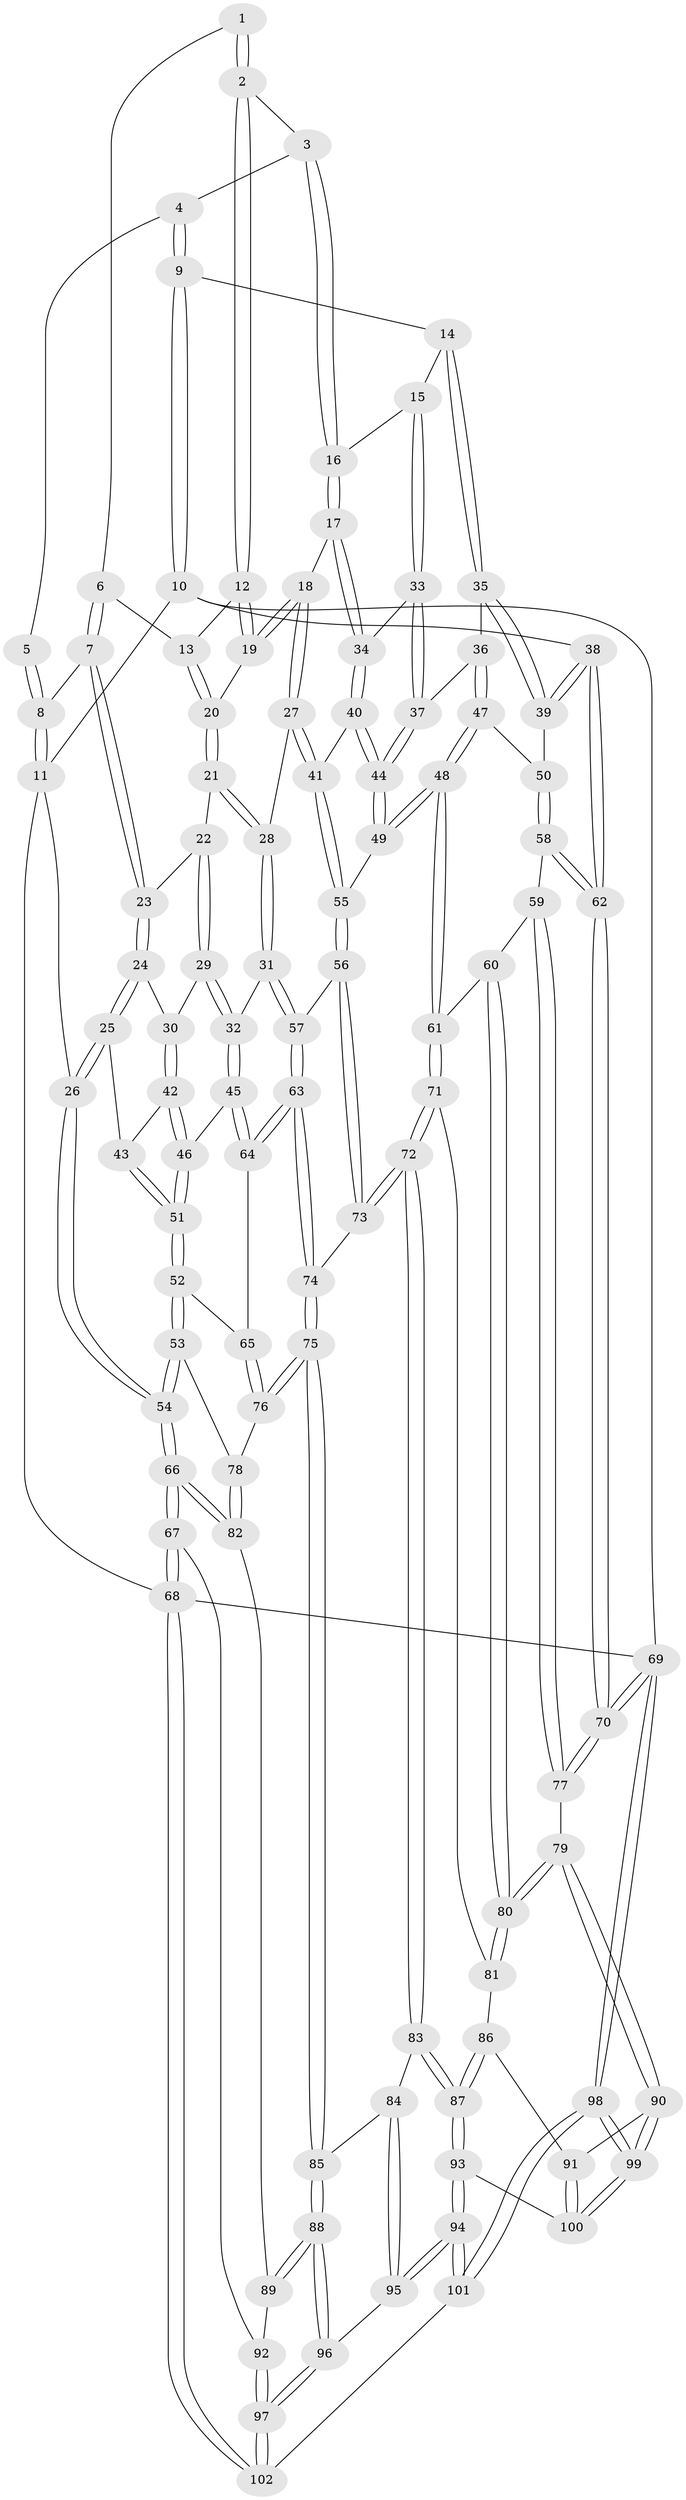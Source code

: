 // Generated by graph-tools (version 1.1) at 2025/38/02/21/25 10:38:58]
// undirected, 102 vertices, 252 edges
graph export_dot {
graph [start="1"]
  node [color=gray90,style=filled];
  1 [pos="+0.4035348992834223+0.03476923226858935"];
  2 [pos="+0.42556593228071776+0.09240066977524501"];
  3 [pos="+0.5542449873251899+0.024086324045551017"];
  4 [pos="+0.5987696275646273+0"];
  5 [pos="+0.3774894935715644+0"];
  6 [pos="+0.3471346903073206+0.08917893251016172"];
  7 [pos="+0.27654768180448086+0.08962146987929086"];
  8 [pos="+0.052981248147215346+0"];
  9 [pos="+1+0"];
  10 [pos="+1+0"];
  11 [pos="+0+0"];
  12 [pos="+0.4252463640433793+0.0939420748326003"];
  13 [pos="+0.3935548437546404+0.1077195773875784"];
  14 [pos="+0.7377180466995173+0.13739214452554235"];
  15 [pos="+0.6994560128087658+0.15978102081053394"];
  16 [pos="+0.5613485562968867+0.13783999876083666"];
  17 [pos="+0.531976498442986+0.17519008415510914"];
  18 [pos="+0.5054695352801672+0.1840187453560895"];
  19 [pos="+0.47052797245907824+0.16545357727246207"];
  20 [pos="+0.3616409696133137+0.18062332708494352"];
  21 [pos="+0.35840247441281636+0.18263695196330718"];
  22 [pos="+0.3564117214009293+0.18244636311954499"];
  23 [pos="+0.2843496348756176+0.14046270845342076"];
  24 [pos="+0.23750738655486778+0.20426855545452677"];
  25 [pos="+0.0892683156709156+0.20213887839972877"];
  26 [pos="+0+0"];
  27 [pos="+0.45855551383555465+0.26922452903469135"];
  28 [pos="+0.4160852354922778+0.2863523252954778"];
  29 [pos="+0.309536378036661+0.25989345446505396"];
  30 [pos="+0.24288888761253188+0.21615545315911994"];
  31 [pos="+0.3787900742958438+0.3320653766258998"];
  32 [pos="+0.33317133191580356+0.32868456283984443"];
  33 [pos="+0.6759860213345936+0.23861497133660847"];
  34 [pos="+0.5790349522837182+0.24422506261255758"];
  35 [pos="+0.7791743251318703+0.2350425717056199"];
  36 [pos="+0.7651924151348624+0.2776211655983907"];
  37 [pos="+0.6812073118473594+0.26151234590200906"];
  38 [pos="+1+0"];
  39 [pos="+0.9381872001029413+0.2610784857735912"];
  40 [pos="+0.5795995398466967+0.28254801736179896"];
  41 [pos="+0.523615342162534+0.32717508227349734"];
  42 [pos="+0.23020808527343786+0.3096643003954457"];
  43 [pos="+0.11222330279213276+0.27045028669335625"];
  44 [pos="+0.6602164373540278+0.34619310466761094"];
  45 [pos="+0.2819602322272591+0.35327588924739717"];
  46 [pos="+0.24425323153152406+0.33085871997585176"];
  47 [pos="+0.7848799461685413+0.3384618466081081"];
  48 [pos="+0.7141884874200828+0.4178783613031783"];
  49 [pos="+0.666260335016188+0.37256637977537016"];
  50 [pos="+0.9069067106483053+0.31246043222636016"];
  51 [pos="+0.10275809371430167+0.3980781970565574"];
  52 [pos="+0.08441220615100775+0.4492703601428704"];
  53 [pos="+0.023536794000384+0.4955431712218633"];
  54 [pos="+0+0.5537247505199573"];
  55 [pos="+0.5314769913911704+0.39038875236837906"];
  56 [pos="+0.5265775531290642+0.3968395182695996"];
  57 [pos="+0.4274248231768743+0.4235376924273769"];
  58 [pos="+0.9174196321056478+0.4612640090781449"];
  59 [pos="+0.9033491993224864+0.47539932328037643"];
  60 [pos="+0.8251794378677577+0.4989129731661872"];
  61 [pos="+0.7303152859041783+0.5049025896611585"];
  62 [pos="+1+0.4674883388308283"];
  63 [pos="+0.4132847943185971+0.4651909171373345"];
  64 [pos="+0.25764324207848016+0.44785011817311937"];
  65 [pos="+0.2476813061532988+0.4582612878062864"];
  66 [pos="+0+0.5896945148894812"];
  67 [pos="+0+0.8702505329458641"];
  68 [pos="+0+1"];
  69 [pos="+1+1"];
  70 [pos="+1+0.70822234959276"];
  71 [pos="+0.7201845227069721+0.5202734691538662"];
  72 [pos="+0.6295523882061678+0.5731729503524485"];
  73 [pos="+0.5893854370431885+0.5562474911978458"];
  74 [pos="+0.42717608473621044+0.5576743253661821"];
  75 [pos="+0.3442924499432453+0.6602253562006226"];
  76 [pos="+0.28437182225299634+0.6041543144880333"];
  77 [pos="+0.9872561226857073+0.6825534861837974"];
  78 [pos="+0.1774966177122781+0.5912844065705772"];
  79 [pos="+0.9519886520512295+0.6932644141345715"];
  80 [pos="+0.9037268990516307+0.6676809939317285"];
  81 [pos="+0.7933855969093158+0.6456002158138731"];
  82 [pos="+0.14065212830129573+0.6846499256619608"];
  83 [pos="+0.6205231504789807+0.6421283636835685"];
  84 [pos="+0.5151760413241816+0.7133239670055109"];
  85 [pos="+0.344663069036291+0.6705891870190546"];
  86 [pos="+0.7782361800096611+0.6900880545753818"];
  87 [pos="+0.6706709542134552+0.7433697663199417"];
  88 [pos="+0.33128791058611723+0.7039691858316296"];
  89 [pos="+0.16360890393678404+0.7103174470476102"];
  90 [pos="+0.8923412023867997+0.7645582925854312"];
  91 [pos="+0.8193597445063227+0.7661715108600244"];
  92 [pos="+0.13909846583843644+0.7554628367991957"];
  93 [pos="+0.6753535132228221+0.8413936308103376"];
  94 [pos="+0.5663385554503874+0.8739267887048501"];
  95 [pos="+0.5324635274582208+0.7886515926713041"];
  96 [pos="+0.3299581516163657+0.7616640264175673"];
  97 [pos="+0.30612612804126493+1"];
  98 [pos="+1+1"];
  99 [pos="+0.9164142104986436+1"];
  100 [pos="+0.7010845999884747+0.8544597433231211"];
  101 [pos="+0.3473914537268382+1"];
  102 [pos="+0.30764605526432204+1"];
  1 -- 2;
  1 -- 2;
  1 -- 6;
  2 -- 3;
  2 -- 12;
  2 -- 12;
  3 -- 4;
  3 -- 16;
  3 -- 16;
  4 -- 5;
  4 -- 9;
  4 -- 9;
  5 -- 8;
  5 -- 8;
  6 -- 7;
  6 -- 7;
  6 -- 13;
  7 -- 8;
  7 -- 23;
  7 -- 23;
  8 -- 11;
  8 -- 11;
  9 -- 10;
  9 -- 10;
  9 -- 14;
  10 -- 11;
  10 -- 38;
  10 -- 69;
  11 -- 26;
  11 -- 68;
  12 -- 13;
  12 -- 19;
  12 -- 19;
  13 -- 20;
  13 -- 20;
  14 -- 15;
  14 -- 35;
  14 -- 35;
  15 -- 16;
  15 -- 33;
  15 -- 33;
  16 -- 17;
  16 -- 17;
  17 -- 18;
  17 -- 34;
  17 -- 34;
  18 -- 19;
  18 -- 19;
  18 -- 27;
  18 -- 27;
  19 -- 20;
  20 -- 21;
  20 -- 21;
  21 -- 22;
  21 -- 28;
  21 -- 28;
  22 -- 23;
  22 -- 29;
  22 -- 29;
  23 -- 24;
  23 -- 24;
  24 -- 25;
  24 -- 25;
  24 -- 30;
  25 -- 26;
  25 -- 26;
  25 -- 43;
  26 -- 54;
  26 -- 54;
  27 -- 28;
  27 -- 41;
  27 -- 41;
  28 -- 31;
  28 -- 31;
  29 -- 30;
  29 -- 32;
  29 -- 32;
  30 -- 42;
  30 -- 42;
  31 -- 32;
  31 -- 57;
  31 -- 57;
  32 -- 45;
  32 -- 45;
  33 -- 34;
  33 -- 37;
  33 -- 37;
  34 -- 40;
  34 -- 40;
  35 -- 36;
  35 -- 39;
  35 -- 39;
  36 -- 37;
  36 -- 47;
  36 -- 47;
  37 -- 44;
  37 -- 44;
  38 -- 39;
  38 -- 39;
  38 -- 62;
  38 -- 62;
  39 -- 50;
  40 -- 41;
  40 -- 44;
  40 -- 44;
  41 -- 55;
  41 -- 55;
  42 -- 43;
  42 -- 46;
  42 -- 46;
  43 -- 51;
  43 -- 51;
  44 -- 49;
  44 -- 49;
  45 -- 46;
  45 -- 64;
  45 -- 64;
  46 -- 51;
  46 -- 51;
  47 -- 48;
  47 -- 48;
  47 -- 50;
  48 -- 49;
  48 -- 49;
  48 -- 61;
  48 -- 61;
  49 -- 55;
  50 -- 58;
  50 -- 58;
  51 -- 52;
  51 -- 52;
  52 -- 53;
  52 -- 53;
  52 -- 65;
  53 -- 54;
  53 -- 54;
  53 -- 78;
  54 -- 66;
  54 -- 66;
  55 -- 56;
  55 -- 56;
  56 -- 57;
  56 -- 73;
  56 -- 73;
  57 -- 63;
  57 -- 63;
  58 -- 59;
  58 -- 62;
  58 -- 62;
  59 -- 60;
  59 -- 77;
  59 -- 77;
  60 -- 61;
  60 -- 80;
  60 -- 80;
  61 -- 71;
  61 -- 71;
  62 -- 70;
  62 -- 70;
  63 -- 64;
  63 -- 64;
  63 -- 74;
  63 -- 74;
  64 -- 65;
  65 -- 76;
  65 -- 76;
  66 -- 67;
  66 -- 67;
  66 -- 82;
  66 -- 82;
  67 -- 68;
  67 -- 68;
  67 -- 92;
  68 -- 102;
  68 -- 102;
  68 -- 69;
  69 -- 70;
  69 -- 70;
  69 -- 98;
  69 -- 98;
  70 -- 77;
  70 -- 77;
  71 -- 72;
  71 -- 72;
  71 -- 81;
  72 -- 73;
  72 -- 73;
  72 -- 83;
  72 -- 83;
  73 -- 74;
  74 -- 75;
  74 -- 75;
  75 -- 76;
  75 -- 76;
  75 -- 85;
  75 -- 85;
  76 -- 78;
  77 -- 79;
  78 -- 82;
  78 -- 82;
  79 -- 80;
  79 -- 80;
  79 -- 90;
  79 -- 90;
  80 -- 81;
  80 -- 81;
  81 -- 86;
  82 -- 89;
  83 -- 84;
  83 -- 87;
  83 -- 87;
  84 -- 85;
  84 -- 95;
  84 -- 95;
  85 -- 88;
  85 -- 88;
  86 -- 87;
  86 -- 87;
  86 -- 91;
  87 -- 93;
  87 -- 93;
  88 -- 89;
  88 -- 89;
  88 -- 96;
  88 -- 96;
  89 -- 92;
  90 -- 91;
  90 -- 99;
  90 -- 99;
  91 -- 100;
  91 -- 100;
  92 -- 97;
  92 -- 97;
  93 -- 94;
  93 -- 94;
  93 -- 100;
  94 -- 95;
  94 -- 95;
  94 -- 101;
  94 -- 101;
  95 -- 96;
  96 -- 97;
  96 -- 97;
  97 -- 102;
  97 -- 102;
  98 -- 99;
  98 -- 99;
  98 -- 101;
  98 -- 101;
  99 -- 100;
  99 -- 100;
  101 -- 102;
}
